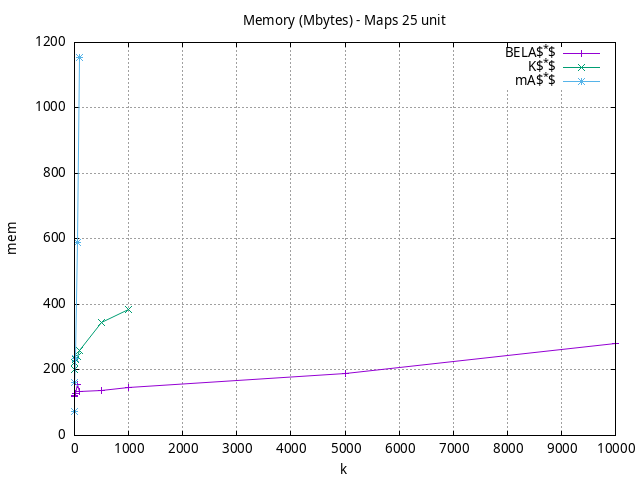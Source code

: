 #!/usr/bin/gnuplot
# -*- coding: utf-8 -*-
#
# results/maps/unit/25/random512-25.heuristic.unit.mem.gnuplot
#
# Started on 04/02/2024 21:35:01
# Author: Carlos Linares López
set grid
set xlabel "k"
set ylabel "mem"

set title "Memory (Mbytes) - Maps 25 unit"

set terminal png enhanced font "Ariel,10"
set output 'random512-25.heuristic.unit.mem.png'

plot "-" title "BELA$^*$"      with linesp, "-" title "K$^*$"      with linesp, "-" title "mA$^*$"      with linesp

	1 118.13
	5 123.0
	10 127.32
	50 155.0
	100 135.6
	500 135.98
	1000 145.41
	5000 189.35
	10000 279.62
end
	1 200.61
	5 222.65
	10 230.65
	50 239.95
	100 258.6
	500 343.96
	1000 384.35
end
	1 73.7
	5 160.71
	10 234.71
	50 590.51
	100 1155.08
end

